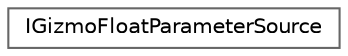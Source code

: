 digraph "Graphical Class Hierarchy"
{
 // INTERACTIVE_SVG=YES
 // LATEX_PDF_SIZE
  bgcolor="transparent";
  edge [fontname=Helvetica,fontsize=10,labelfontname=Helvetica,labelfontsize=10];
  node [fontname=Helvetica,fontsize=10,shape=box,height=0.2,width=0.4];
  rankdir="LR";
  Node0 [id="Node000000",label="IGizmoFloatParameterSource",height=0.2,width=0.4,color="grey40", fillcolor="white", style="filled",URL="$d6/dd6/classIGizmoFloatParameterSource.html",tooltip="IGizmoFloatParameterSource provides Get and Set for an arbitrary float-valued parameter."];
}

